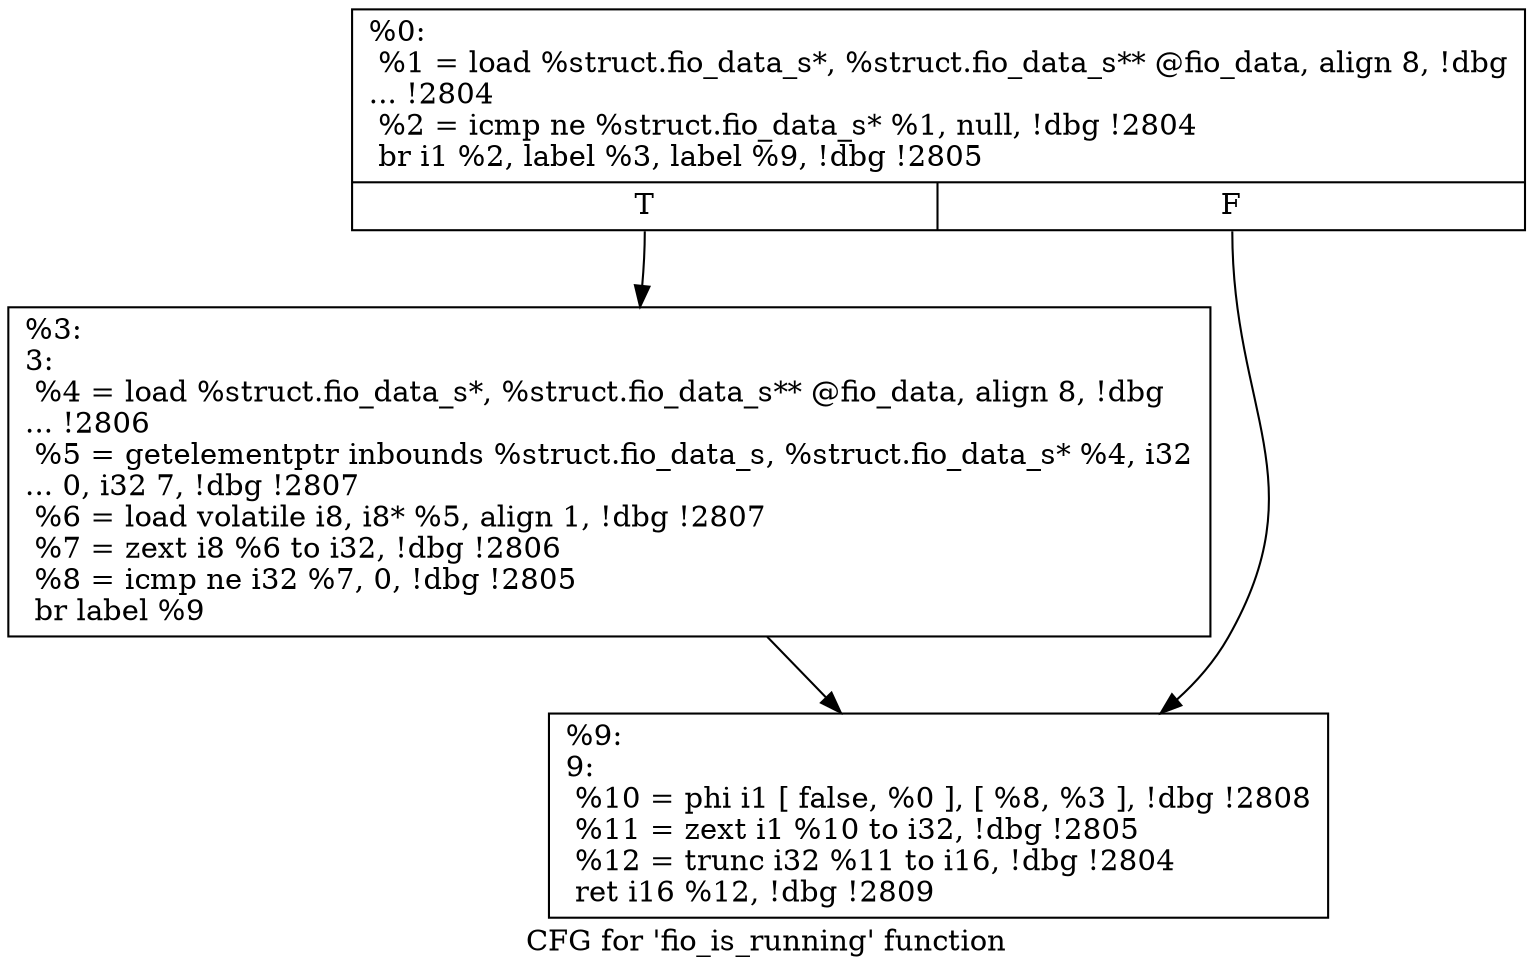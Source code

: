 digraph "CFG for 'fio_is_running' function" {
	label="CFG for 'fio_is_running' function";

	Node0x5568515cd010 [shape=record,label="{%0:\l  %1 = load %struct.fio_data_s*, %struct.fio_data_s** @fio_data, align 8, !dbg\l... !2804\l  %2 = icmp ne %struct.fio_data_s* %1, null, !dbg !2804\l  br i1 %2, label %3, label %9, !dbg !2805\l|{<s0>T|<s1>F}}"];
	Node0x5568515cd010:s0 -> Node0x5568515ce670;
	Node0x5568515cd010:s1 -> Node0x5568515ce6c0;
	Node0x5568515ce670 [shape=record,label="{%3:\l3:                                                \l  %4 = load %struct.fio_data_s*, %struct.fio_data_s** @fio_data, align 8, !dbg\l... !2806\l  %5 = getelementptr inbounds %struct.fio_data_s, %struct.fio_data_s* %4, i32\l... 0, i32 7, !dbg !2807\l  %6 = load volatile i8, i8* %5, align 1, !dbg !2807\l  %7 = zext i8 %6 to i32, !dbg !2806\l  %8 = icmp ne i32 %7, 0, !dbg !2805\l  br label %9\l}"];
	Node0x5568515ce670 -> Node0x5568515ce6c0;
	Node0x5568515ce6c0 [shape=record,label="{%9:\l9:                                                \l  %10 = phi i1 [ false, %0 ], [ %8, %3 ], !dbg !2808\l  %11 = zext i1 %10 to i32, !dbg !2805\l  %12 = trunc i32 %11 to i16, !dbg !2804\l  ret i16 %12, !dbg !2809\l}"];
}
